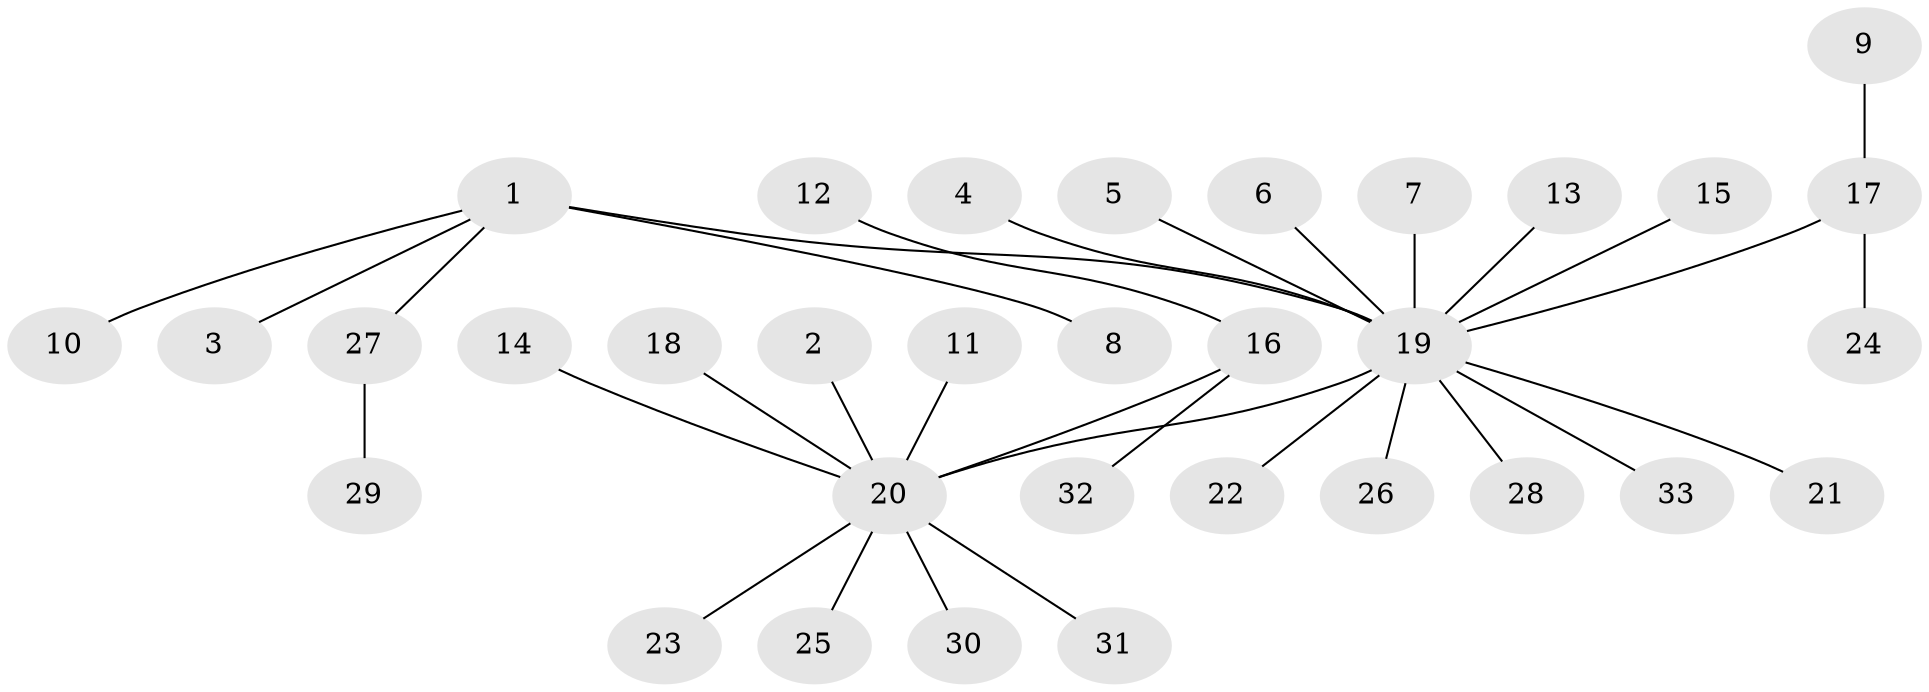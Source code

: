 // original degree distribution, {1: 0.6, 3: 0.06153846153846154, 7: 0.015384615384615385, 2: 0.24615384615384617, 18: 0.015384615384615385, 4: 0.03076923076923077, 11: 0.015384615384615385, 5: 0.015384615384615385}
// Generated by graph-tools (version 1.1) at 2025/26/03/09/25 03:26:07]
// undirected, 33 vertices, 32 edges
graph export_dot {
graph [start="1"]
  node [color=gray90,style=filled];
  1;
  2;
  3;
  4;
  5;
  6;
  7;
  8;
  9;
  10;
  11;
  12;
  13;
  14;
  15;
  16;
  17;
  18;
  19;
  20;
  21;
  22;
  23;
  24;
  25;
  26;
  27;
  28;
  29;
  30;
  31;
  32;
  33;
  1 -- 3 [weight=1.0];
  1 -- 8 [weight=1.0];
  1 -- 10 [weight=1.0];
  1 -- 19 [weight=2.0];
  1 -- 27 [weight=1.0];
  2 -- 20 [weight=1.0];
  4 -- 19 [weight=1.0];
  5 -- 19 [weight=1.0];
  6 -- 19 [weight=1.0];
  7 -- 19 [weight=1.0];
  9 -- 17 [weight=1.0];
  11 -- 20 [weight=1.0];
  12 -- 16 [weight=1.0];
  13 -- 19 [weight=1.0];
  14 -- 20 [weight=1.0];
  15 -- 19 [weight=1.0];
  16 -- 20 [weight=1.0];
  16 -- 32 [weight=1.0];
  17 -- 19 [weight=2.0];
  17 -- 24 [weight=1.0];
  18 -- 20 [weight=1.0];
  19 -- 20 [weight=1.0];
  19 -- 21 [weight=1.0];
  19 -- 22 [weight=1.0];
  19 -- 26 [weight=1.0];
  19 -- 28 [weight=1.0];
  19 -- 33 [weight=1.0];
  20 -- 23 [weight=1.0];
  20 -- 25 [weight=1.0];
  20 -- 30 [weight=1.0];
  20 -- 31 [weight=1.0];
  27 -- 29 [weight=1.0];
}
